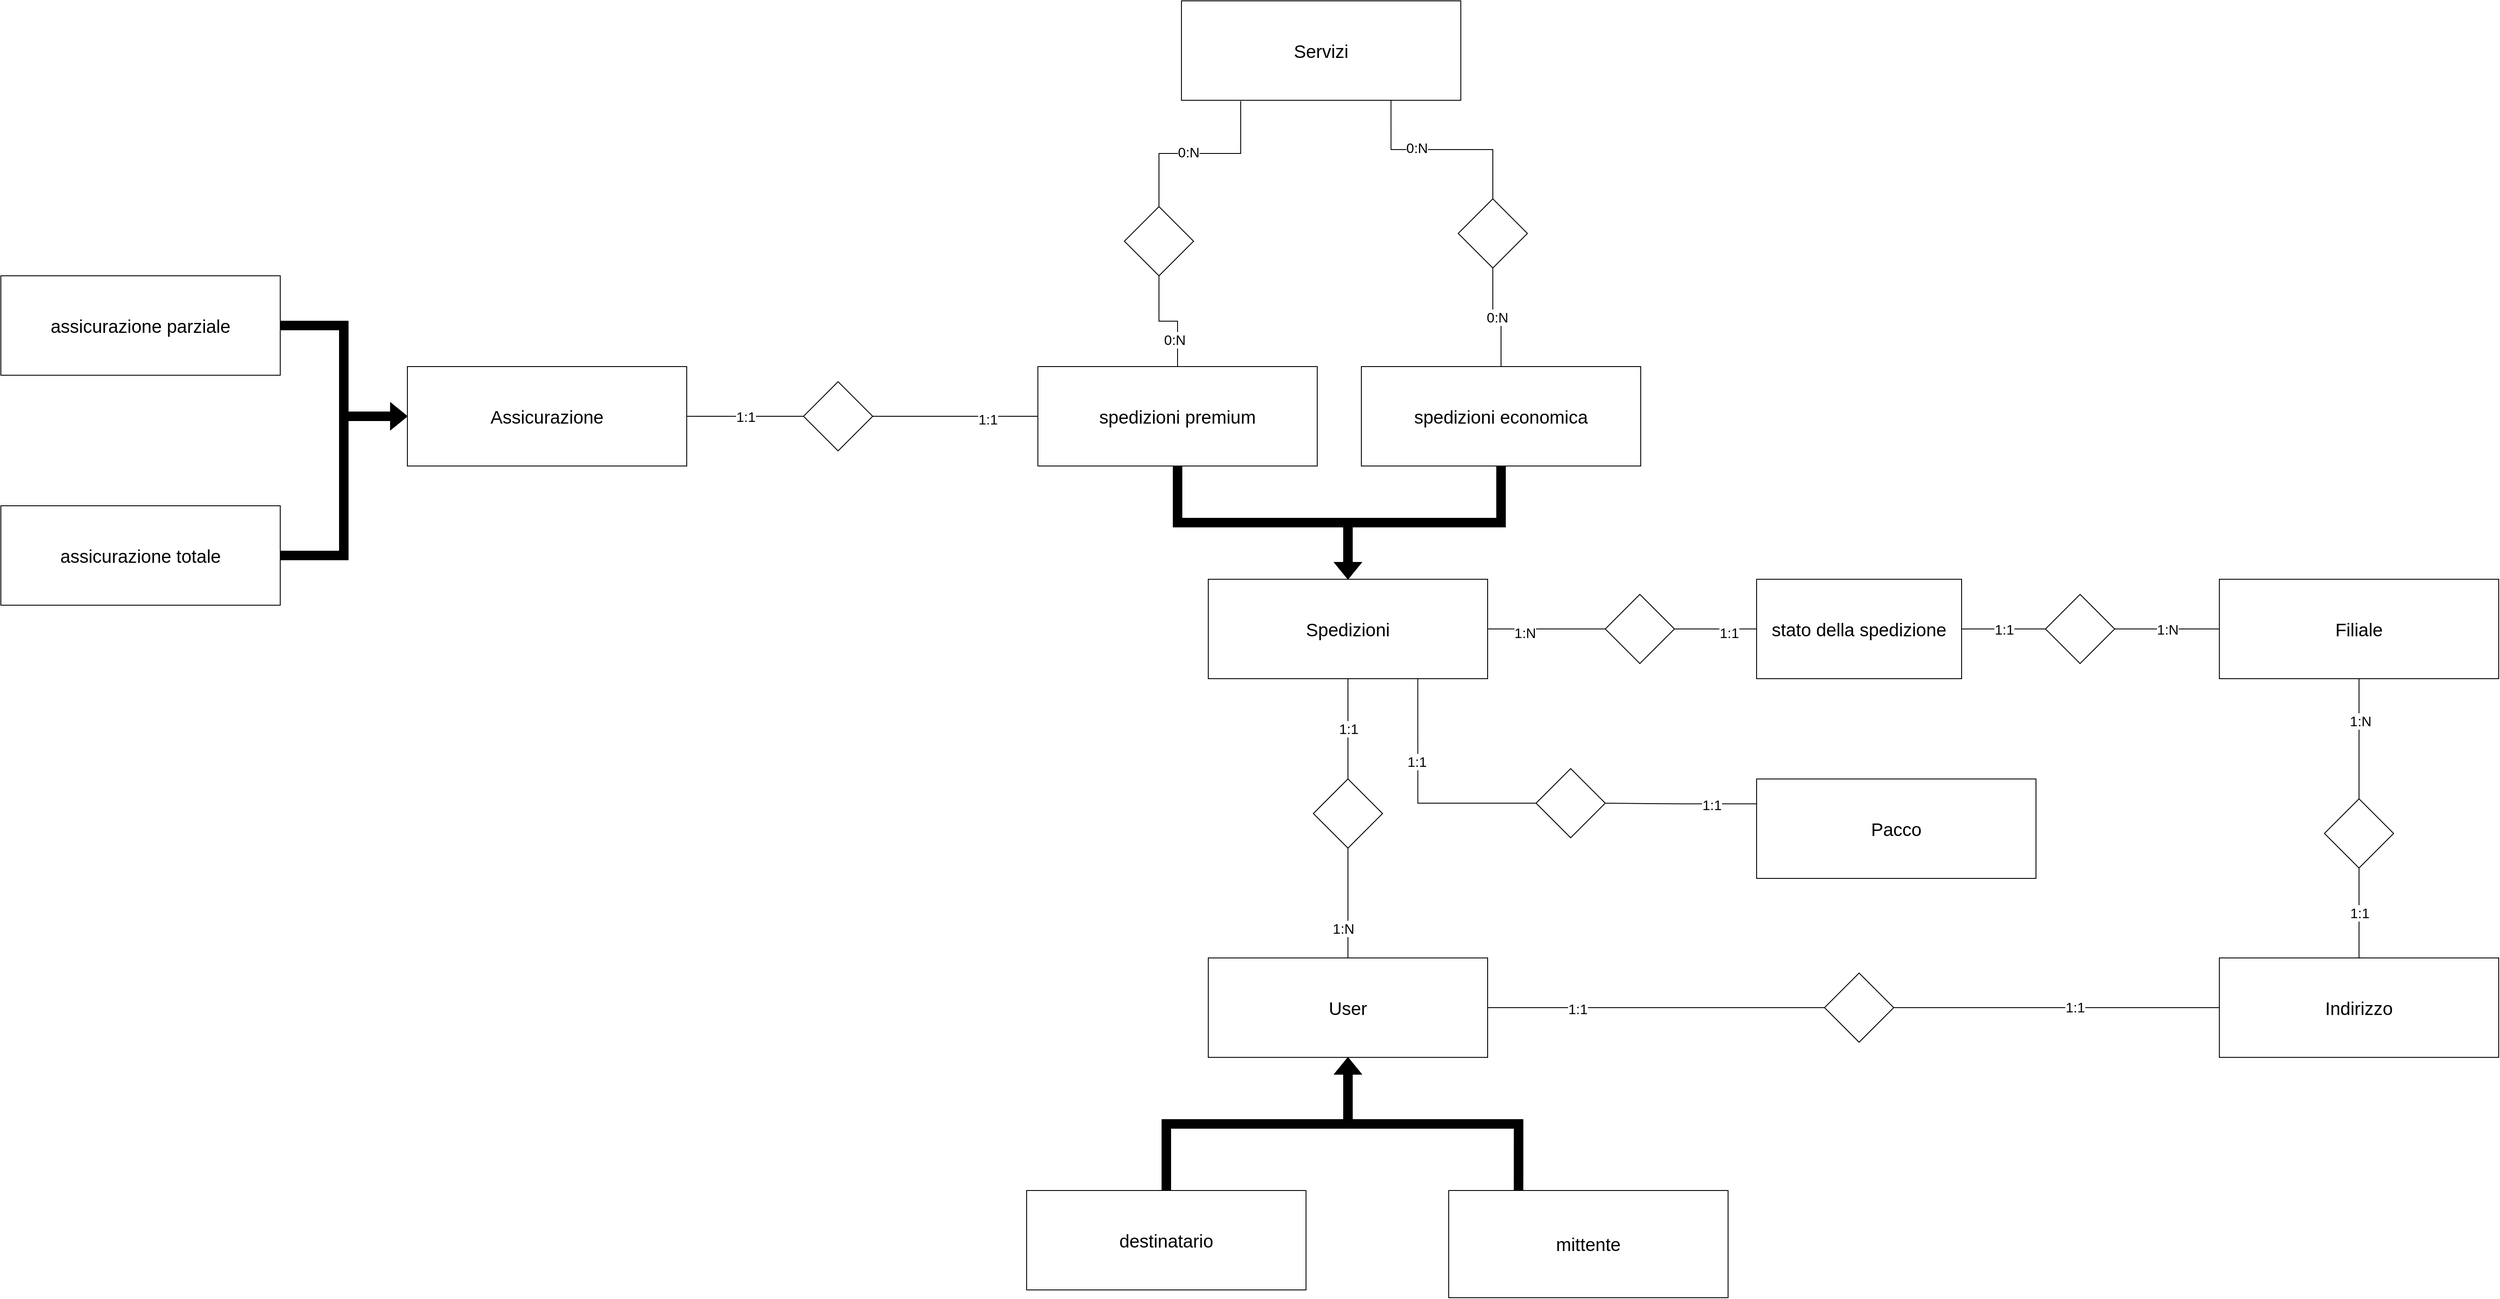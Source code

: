 <mxfile version="21.3.4" type="github">
  <diagram id="qCwLOHGnyr0OUw6N842j" name="Page-1">
    <mxGraphModel dx="3536" dy="1344" grid="0" gridSize="10" guides="1" tooltips="1" connect="1" arrows="1" fold="1" page="0" pageScale="1" pageWidth="827" pageHeight="1169" math="0" shadow="0">
      <root>
        <mxCell id="0" />
        <mxCell id="1" parent="0" />
        <mxCell id="OSBupg09hYk3lAK9ZTMU-7" value="1:1" style="edgeStyle=orthogonalEdgeStyle;rounded=0;orthogonalLoop=1;jettySize=auto;html=1;exitX=0.5;exitY=1;exitDx=0;exitDy=0;entryX=0.5;entryY=0;entryDx=0;entryDy=0;fontSize=16;endArrow=none;endFill=0;" parent="1" source="TD3n4oKh4dUSbVoa6w9F-2" target="OSBupg09hYk3lAK9ZTMU-6" edge="1">
          <mxGeometry relative="1" as="geometry" />
        </mxCell>
        <mxCell id="OSBupg09hYk3lAK9ZTMU-23" style="edgeStyle=orthogonalEdgeStyle;rounded=0;orthogonalLoop=1;jettySize=auto;html=1;exitX=1;exitY=0.5;exitDx=0;exitDy=0;fontSize=16;endArrow=none;endFill=0;" parent="1" source="TD3n4oKh4dUSbVoa6w9F-2" target="OSBupg09hYk3lAK9ZTMU-22" edge="1">
          <mxGeometry relative="1" as="geometry" />
        </mxCell>
        <mxCell id="OSBupg09hYk3lAK9ZTMU-25" value="&lt;font style=&quot;font-size: 16px;&quot;&gt;1:N&lt;/font&gt;" style="edgeLabel;html=1;align=center;verticalAlign=middle;resizable=0;points=[];" parent="OSBupg09hYk3lAK9ZTMU-23" vertex="1" connectable="0">
          <mxGeometry x="-0.366" y="-4" relative="1" as="geometry">
            <mxPoint as="offset" />
          </mxGeometry>
        </mxCell>
        <mxCell id="OSBupg09hYk3lAK9ZTMU-29" style="edgeStyle=orthogonalEdgeStyle;rounded=0;orthogonalLoop=1;jettySize=auto;html=1;exitX=0.75;exitY=1;exitDx=0;exitDy=0;entryX=0;entryY=0.5;entryDx=0;entryDy=0;fontSize=16;endArrow=none;endFill=0;" parent="1" source="TD3n4oKh4dUSbVoa6w9F-2" target="OSBupg09hYk3lAK9ZTMU-28" edge="1">
          <mxGeometry relative="1" as="geometry" />
        </mxCell>
        <mxCell id="OSBupg09hYk3lAK9ZTMU-38" value="&lt;font style=&quot;font-size: 16px;&quot;&gt;1:1&lt;/font&gt;" style="edgeLabel;html=1;align=center;verticalAlign=middle;resizable=0;points=[];" parent="OSBupg09hYk3lAK9ZTMU-29" vertex="1" connectable="0">
          <mxGeometry x="-0.327" y="-2" relative="1" as="geometry">
            <mxPoint y="1" as="offset" />
          </mxGeometry>
        </mxCell>
        <mxCell id="TD3n4oKh4dUSbVoa6w9F-2" value="&lt;font style=&quot;font-size: 21px;&quot;&gt;Spedizioni&lt;/font&gt;" style="rounded=0;whiteSpace=wrap;html=1;fontSize=21;" parent="1" vertex="1">
          <mxGeometry x="-105" y="520" width="323" height="115" as="geometry" />
        </mxCell>
        <mxCell id="OSBupg09hYk3lAK9ZTMU-13" style="edgeStyle=orthogonalEdgeStyle;rounded=0;orthogonalLoop=1;jettySize=auto;html=1;exitX=0.5;exitY=1;exitDx=0;exitDy=0;entryX=0.5;entryY=0;entryDx=0;entryDy=0;shape=flexArrow;fillColor=#000000;" parent="1" source="OSBupg09hYk3lAK9ZTMU-1" target="TD3n4oKh4dUSbVoa6w9F-2" edge="1">
          <mxGeometry relative="1" as="geometry" />
        </mxCell>
        <mxCell id="OSBupg09hYk3lAK9ZTMU-17" style="edgeStyle=orthogonalEdgeStyle;rounded=0;orthogonalLoop=1;jettySize=auto;html=1;exitX=0;exitY=0.5;exitDx=0;exitDy=0;entryX=1;entryY=0.5;entryDx=0;entryDy=0;endArrow=none;endFill=0;" parent="1" source="OSBupg09hYk3lAK9ZTMU-1" target="OSBupg09hYk3lAK9ZTMU-16" edge="1">
          <mxGeometry relative="1" as="geometry" />
        </mxCell>
        <mxCell id="OSBupg09hYk3lAK9ZTMU-19" value="1:1" style="edgeLabel;html=1;align=center;verticalAlign=middle;resizable=0;points=[];fontSize=16;" parent="OSBupg09hYk3lAK9ZTMU-17" vertex="1" connectable="0">
          <mxGeometry x="-0.395" y="3" relative="1" as="geometry">
            <mxPoint as="offset" />
          </mxGeometry>
        </mxCell>
        <mxCell id="OSBupg09hYk3lAK9ZTMU-73" style="edgeStyle=orthogonalEdgeStyle;rounded=0;orthogonalLoop=1;jettySize=auto;html=1;exitX=0.5;exitY=0;exitDx=0;exitDy=0;entryX=0.5;entryY=1;entryDx=0;entryDy=0;endArrow=none;endFill=0;" parent="1" source="OSBupg09hYk3lAK9ZTMU-1" target="OSBupg09hYk3lAK9ZTMU-68" edge="1">
          <mxGeometry relative="1" as="geometry" />
        </mxCell>
        <mxCell id="OSBupg09hYk3lAK9ZTMU-74" value="0:N" style="edgeLabel;html=1;align=center;verticalAlign=middle;resizable=0;points=[];fontSize=16;" parent="OSBupg09hYk3lAK9ZTMU-73" vertex="1" connectable="0">
          <mxGeometry x="-0.502" y="4" relative="1" as="geometry">
            <mxPoint as="offset" />
          </mxGeometry>
        </mxCell>
        <mxCell id="OSBupg09hYk3lAK9ZTMU-1" value="&lt;font style=&quot;font-size: 21px;&quot;&gt;spedizioni premium&lt;/font&gt;" style="rounded=0;whiteSpace=wrap;html=1;fontSize=21;" parent="1" vertex="1">
          <mxGeometry x="-302" y="274" width="323" height="115" as="geometry" />
        </mxCell>
        <mxCell id="OSBupg09hYk3lAK9ZTMU-70" value="&lt;font style=&quot;font-size: 16px;&quot;&gt;0:N&lt;/font&gt;" style="edgeStyle=orthogonalEdgeStyle;rounded=0;orthogonalLoop=1;jettySize=auto;html=1;exitX=0.5;exitY=0;exitDx=0;exitDy=0;entryX=0.5;entryY=1;entryDx=0;entryDy=0;endArrow=none;endFill=0;" parent="1" source="OSBupg09hYk3lAK9ZTMU-2" target="OSBupg09hYk3lAK9ZTMU-69" edge="1">
          <mxGeometry relative="1" as="geometry" />
        </mxCell>
        <mxCell id="OSBupg09hYk3lAK9ZTMU-2" value="&lt;font style=&quot;font-size: 21px;&quot;&gt;spedizioni economica&lt;/font&gt;" style="rounded=0;whiteSpace=wrap;html=1;fontSize=21;" parent="1" vertex="1">
          <mxGeometry x="72" y="274" width="323" height="115" as="geometry" />
        </mxCell>
        <mxCell id="OSBupg09hYk3lAK9ZTMU-8" style="edgeStyle=orthogonalEdgeStyle;rounded=0;orthogonalLoop=1;jettySize=auto;html=1;exitX=0.5;exitY=0;exitDx=0;exitDy=0;entryX=0.5;entryY=1;entryDx=0;entryDy=0;fontSize=16;endArrow=none;endFill=0;" parent="1" source="OSBupg09hYk3lAK9ZTMU-3" target="OSBupg09hYk3lAK9ZTMU-6" edge="1">
          <mxGeometry relative="1" as="geometry" />
        </mxCell>
        <mxCell id="OSBupg09hYk3lAK9ZTMU-9" value="&lt;font style=&quot;font-size: 16px;&quot;&gt;1:N&lt;/font&gt;" style="edgeLabel;html=1;align=center;verticalAlign=middle;resizable=0;points=[];" parent="OSBupg09hYk3lAK9ZTMU-8" vertex="1" connectable="0">
          <mxGeometry x="-0.458" y="6" relative="1" as="geometry">
            <mxPoint as="offset" />
          </mxGeometry>
        </mxCell>
        <mxCell id="OSBupg09hYk3lAK9ZTMU-61" style="edgeStyle=orthogonalEdgeStyle;rounded=0;orthogonalLoop=1;jettySize=auto;html=1;exitX=1;exitY=0.5;exitDx=0;exitDy=0;entryX=0;entryY=0.5;entryDx=0;entryDy=0;fontSize=16;endArrow=none;endFill=0;" parent="1" source="OSBupg09hYk3lAK9ZTMU-3" target="OSBupg09hYk3lAK9ZTMU-62" edge="1">
          <mxGeometry relative="1" as="geometry">
            <mxPoint x="604.538" y="1067.385" as="targetPoint" />
          </mxGeometry>
        </mxCell>
        <mxCell id="3wObFv7TXstixgiTJkf9-2" value="&lt;font style=&quot;font-size: 16px;&quot;&gt;1:1&lt;/font&gt;" style="edgeLabel;html=1;align=center;verticalAlign=middle;resizable=0;points=[];" vertex="1" connectable="0" parent="OSBupg09hYk3lAK9ZTMU-61">
          <mxGeometry x="-0.465" y="-1" relative="1" as="geometry">
            <mxPoint as="offset" />
          </mxGeometry>
        </mxCell>
        <mxCell id="OSBupg09hYk3lAK9ZTMU-3" value="&lt;font style=&quot;font-size: 21px;&quot;&gt;User&lt;/font&gt;" style="rounded=0;whiteSpace=wrap;html=1;fontSize=21;" parent="1" vertex="1">
          <mxGeometry x="-105" y="958" width="323" height="115" as="geometry" />
        </mxCell>
        <mxCell id="OSBupg09hYk3lAK9ZTMU-6" value="" style="rhombus;whiteSpace=wrap;html=1;" parent="1" vertex="1">
          <mxGeometry x="16.5" y="751" width="80" height="80" as="geometry" />
        </mxCell>
        <mxCell id="Kmlh-StWv4GP_5JqJRKe-3" value="1:1" style="edgeStyle=orthogonalEdgeStyle;rounded=0;orthogonalLoop=1;jettySize=auto;html=1;exitX=1;exitY=0.5;exitDx=0;exitDy=0;entryX=0;entryY=0.5;entryDx=0;entryDy=0;fontSize=16;endArrow=none;endFill=0;" parent="1" source="OSBupg09hYk3lAK9ZTMU-14" target="OSBupg09hYk3lAK9ZTMU-16" edge="1">
          <mxGeometry relative="1" as="geometry" />
        </mxCell>
        <mxCell id="OSBupg09hYk3lAK9ZTMU-14" value="&lt;font style=&quot;font-size: 21px;&quot;&gt;Assicurazione&lt;/font&gt;" style="rounded=0;whiteSpace=wrap;html=1;fontSize=21;" parent="1" vertex="1">
          <mxGeometry x="-1031" y="274" width="323" height="115" as="geometry" />
        </mxCell>
        <mxCell id="OSBupg09hYk3lAK9ZTMU-16" value="" style="rhombus;whiteSpace=wrap;html=1;" parent="1" vertex="1">
          <mxGeometry x="-573" y="291.5" width="80" height="80" as="geometry" />
        </mxCell>
        <mxCell id="OSBupg09hYk3lAK9ZTMU-24" style="edgeStyle=orthogonalEdgeStyle;rounded=0;orthogonalLoop=1;jettySize=auto;html=1;exitX=0;exitY=0.5;exitDx=0;exitDy=0;entryX=1;entryY=0.5;entryDx=0;entryDy=0;endArrow=none;endFill=0;" parent="1" source="OSBupg09hYk3lAK9ZTMU-21" target="OSBupg09hYk3lAK9ZTMU-45" edge="1">
          <mxGeometry relative="1" as="geometry">
            <mxPoint x="965" y="578" as="targetPoint" />
          </mxGeometry>
        </mxCell>
        <mxCell id="OSBupg09hYk3lAK9ZTMU-26" value="1:N" style="edgeLabel;html=1;align=center;verticalAlign=middle;resizable=0;points=[];fontSize=16;" parent="OSBupg09hYk3lAK9ZTMU-24" vertex="1" connectable="0">
          <mxGeometry x="-0.294" y="1" relative="1" as="geometry">
            <mxPoint x="-18" y="-1" as="offset" />
          </mxGeometry>
        </mxCell>
        <mxCell id="OSBupg09hYk3lAK9ZTMU-21" value="Filiale" style="rounded=0;whiteSpace=wrap;html=1;fontSize=21;" parent="1" vertex="1">
          <mxGeometry x="1064" y="520" width="323" height="115" as="geometry" />
        </mxCell>
        <mxCell id="OSBupg09hYk3lAK9ZTMU-22" value="" style="rhombus;whiteSpace=wrap;html=1;" parent="1" vertex="1">
          <mxGeometry x="354" y="537.5" width="80" height="80" as="geometry" />
        </mxCell>
        <mxCell id="OSBupg09hYk3lAK9ZTMU-30" style="edgeStyle=orthogonalEdgeStyle;rounded=0;orthogonalLoop=1;jettySize=auto;html=1;exitX=0;exitY=0.25;exitDx=0;exitDy=0;fontSize=16;endArrow=none;endFill=0;" parent="1" source="OSBupg09hYk3lAK9ZTMU-27" target="OSBupg09hYk3lAK9ZTMU-28" edge="1">
          <mxGeometry relative="1" as="geometry" />
        </mxCell>
        <mxCell id="OSBupg09hYk3lAK9ZTMU-39" value="&lt;font style=&quot;font-size: 16px;&quot;&gt;1:1&lt;/font&gt;" style="edgeLabel;html=1;align=center;verticalAlign=middle;resizable=0;points=[];" parent="OSBupg09hYk3lAK9ZTMU-30" vertex="1" connectable="0">
          <mxGeometry x="-0.409" y="1" relative="1" as="geometry">
            <mxPoint as="offset" />
          </mxGeometry>
        </mxCell>
        <mxCell id="OSBupg09hYk3lAK9ZTMU-27" value="&lt;font style=&quot;font-size: 21px;&quot;&gt;Pacco&lt;/font&gt;" style="rounded=0;whiteSpace=wrap;html=1;fontSize=21;" parent="1" vertex="1">
          <mxGeometry x="529" y="751" width="323" height="115" as="geometry" />
        </mxCell>
        <mxCell id="OSBupg09hYk3lAK9ZTMU-28" value="" style="rhombus;whiteSpace=wrap;html=1;" parent="1" vertex="1">
          <mxGeometry x="274" y="739" width="80" height="80" as="geometry" />
        </mxCell>
        <mxCell id="OSBupg09hYk3lAK9ZTMU-43" style="edgeStyle=orthogonalEdgeStyle;rounded=0;orthogonalLoop=1;jettySize=auto;html=1;exitX=0.5;exitY=0;exitDx=0;exitDy=0;entryX=0.5;entryY=1;entryDx=0;entryDy=0;shape=flexArrow;fillColor=#000000;" parent="1" source="OSBupg09hYk3lAK9ZTMU-41" target="OSBupg09hYk3lAK9ZTMU-3" edge="1">
          <mxGeometry relative="1" as="geometry" />
        </mxCell>
        <mxCell id="OSBupg09hYk3lAK9ZTMU-41" value="&lt;font style=&quot;font-size: 21px;&quot;&gt;destinatario&lt;/font&gt;" style="rounded=0;whiteSpace=wrap;html=1;fontSize=21;" parent="1" vertex="1">
          <mxGeometry x="-315" y="1227" width="323" height="115" as="geometry" />
        </mxCell>
        <mxCell id="OSBupg09hYk3lAK9ZTMU-44" style="edgeStyle=orthogonalEdgeStyle;rounded=0;orthogonalLoop=1;jettySize=auto;html=1;exitX=0.25;exitY=0;exitDx=0;exitDy=0;entryX=0.5;entryY=1;entryDx=0;entryDy=0;shape=flexArrow;fillColor=#000000;" parent="1" source="OSBupg09hYk3lAK9ZTMU-42" target="OSBupg09hYk3lAK9ZTMU-3" edge="1">
          <mxGeometry relative="1" as="geometry" />
        </mxCell>
        <mxCell id="OSBupg09hYk3lAK9ZTMU-42" value="&lt;font style=&quot;font-size: 21px;&quot;&gt;mittente&lt;/font&gt;" style="rounded=0;whiteSpace=wrap;html=1;fontSize=21;" parent="1" vertex="1">
          <mxGeometry x="173" y="1227" width="323" height="124" as="geometry" />
        </mxCell>
        <mxCell id="OSBupg09hYk3lAK9ZTMU-45" value="" style="rhombus;whiteSpace=wrap;html=1;" parent="1" vertex="1">
          <mxGeometry x="863" y="537.5" width="80" height="80" as="geometry" />
        </mxCell>
        <mxCell id="OSBupg09hYk3lAK9ZTMU-47" value="1:1" style="edgeStyle=orthogonalEdgeStyle;rounded=0;orthogonalLoop=1;jettySize=auto;html=1;entryX=0;entryY=0.5;entryDx=0;entryDy=0;fontSize=16;endArrow=none;endFill=0;" parent="1" source="OSBupg09hYk3lAK9ZTMU-46" target="OSBupg09hYk3lAK9ZTMU-45" edge="1">
          <mxGeometry x="0.013" relative="1" as="geometry">
            <mxPoint as="offset" />
          </mxGeometry>
        </mxCell>
        <mxCell id="OSBupg09hYk3lAK9ZTMU-48" style="edgeStyle=orthogonalEdgeStyle;rounded=0;orthogonalLoop=1;jettySize=auto;html=1;entryX=1;entryY=0.5;entryDx=0;entryDy=0;fontSize=16;endArrow=none;endFill=0;" parent="1" source="OSBupg09hYk3lAK9ZTMU-46" target="OSBupg09hYk3lAK9ZTMU-22" edge="1">
          <mxGeometry relative="1" as="geometry" />
        </mxCell>
        <mxCell id="OSBupg09hYk3lAK9ZTMU-49" value="1:1" style="edgeLabel;html=1;align=center;verticalAlign=middle;resizable=0;points=[];fontSize=16;" parent="OSBupg09hYk3lAK9ZTMU-48" vertex="1" connectable="0">
          <mxGeometry x="-0.311" y="4" relative="1" as="geometry">
            <mxPoint as="offset" />
          </mxGeometry>
        </mxCell>
        <mxCell id="OSBupg09hYk3lAK9ZTMU-46" value="&lt;font style=&quot;font-size: 21px;&quot;&gt;stato della spedizione&lt;/font&gt;" style="rounded=0;whiteSpace=wrap;html=1;fontSize=21;" parent="1" vertex="1">
          <mxGeometry x="529" y="520" width="237" height="115" as="geometry" />
        </mxCell>
        <mxCell id="OSBupg09hYk3lAK9ZTMU-63" style="edgeStyle=orthogonalEdgeStyle;rounded=0;orthogonalLoop=1;jettySize=auto;html=1;exitX=0;exitY=0.5;exitDx=0;exitDy=0;entryX=1;entryY=0.5;entryDx=0;entryDy=0;fontSize=16;endArrow=none;endFill=0;" parent="1" source="OSBupg09hYk3lAK9ZTMU-50" target="OSBupg09hYk3lAK9ZTMU-62" edge="1">
          <mxGeometry relative="1" as="geometry" />
        </mxCell>
        <mxCell id="3wObFv7TXstixgiTJkf9-1" value="&lt;font style=&quot;font-size: 16px;&quot;&gt;1:1&lt;/font&gt;" style="edgeLabel;html=1;align=center;verticalAlign=middle;resizable=0;points=[];" vertex="1" connectable="0" parent="OSBupg09hYk3lAK9ZTMU-63">
          <mxGeometry x="-0.109" y="-1" relative="1" as="geometry">
            <mxPoint as="offset" />
          </mxGeometry>
        </mxCell>
        <mxCell id="OSBupg09hYk3lAK9ZTMU-50" value="&lt;font style=&quot;font-size: 21px;&quot;&gt;Indirizzo&lt;/font&gt;" style="rounded=0;whiteSpace=wrap;html=1;fontSize=21;" parent="1" vertex="1">
          <mxGeometry x="1064" y="958" width="323" height="115" as="geometry" />
        </mxCell>
        <mxCell id="OSBupg09hYk3lAK9ZTMU-56" style="edgeStyle=orthogonalEdgeStyle;rounded=0;orthogonalLoop=1;jettySize=auto;html=1;exitX=0.5;exitY=1;exitDx=0;exitDy=0;entryX=0.5;entryY=0;entryDx=0;entryDy=0;fontSize=16;endArrow=none;endFill=0;" parent="1" source="OSBupg09hYk3lAK9ZTMU-21" target="OSBupg09hYk3lAK9ZTMU-58" edge="1">
          <mxGeometry relative="1" as="geometry">
            <mxPoint x="1321" y="839.5" as="sourcePoint" />
            <mxPoint x="1239" y="839.5" as="targetPoint" />
          </mxGeometry>
        </mxCell>
        <mxCell id="OSBupg09hYk3lAK9ZTMU-57" value="1:N" style="edgeLabel;html=1;align=center;verticalAlign=middle;resizable=0;points=[];fontSize=16;" parent="OSBupg09hYk3lAK9ZTMU-56" vertex="1" connectable="0">
          <mxGeometry x="-0.294" y="1" relative="1" as="geometry">
            <mxPoint as="offset" />
          </mxGeometry>
        </mxCell>
        <mxCell id="OSBupg09hYk3lAK9ZTMU-58" value="" style="rhombus;whiteSpace=wrap;html=1;" parent="1" vertex="1">
          <mxGeometry x="1185.5" y="774" width="80" height="80" as="geometry" />
        </mxCell>
        <mxCell id="OSBupg09hYk3lAK9ZTMU-59" value="1:1" style="edgeStyle=orthogonalEdgeStyle;rounded=0;orthogonalLoop=1;jettySize=auto;html=1;entryX=0.5;entryY=1;entryDx=0;entryDy=0;exitX=0.5;exitY=0;exitDx=0;exitDy=0;fontSize=16;endArrow=none;endFill=0;" parent="1" source="OSBupg09hYk3lAK9ZTMU-50" target="OSBupg09hYk3lAK9ZTMU-58" edge="1">
          <mxGeometry relative="1" as="geometry">
            <mxPoint x="1040" y="839.5" as="sourcePoint" />
          </mxGeometry>
        </mxCell>
        <mxCell id="OSBupg09hYk3lAK9ZTMU-62" value="" style="rhombus;whiteSpace=wrap;html=1;" parent="1" vertex="1">
          <mxGeometry x="607.5" y="975.5" width="80" height="80" as="geometry" />
        </mxCell>
        <mxCell id="OSBupg09hYk3lAK9ZTMU-67" value="&lt;font style=&quot;font-size: 21px;&quot;&gt;Servizi&lt;/font&gt;" style="rounded=0;whiteSpace=wrap;html=1;fontSize=21;" parent="1" vertex="1">
          <mxGeometry x="-136" y="-149" width="323" height="115" as="geometry" />
        </mxCell>
        <mxCell id="OSBupg09hYk3lAK9ZTMU-72" style="edgeStyle=orthogonalEdgeStyle;rounded=0;orthogonalLoop=1;jettySize=auto;html=1;exitX=0.5;exitY=0;exitDx=0;exitDy=0;entryX=0.212;entryY=1.008;entryDx=0;entryDy=0;entryPerimeter=0;endArrow=none;endFill=0;" parent="1" source="OSBupg09hYk3lAK9ZTMU-68" target="OSBupg09hYk3lAK9ZTMU-67" edge="1">
          <mxGeometry relative="1" as="geometry" />
        </mxCell>
        <mxCell id="OSBupg09hYk3lAK9ZTMU-76" value="0:N" style="edgeLabel;html=1;align=center;verticalAlign=middle;resizable=0;points=[];fontSize=16;" parent="OSBupg09hYk3lAK9ZTMU-72" vertex="1" connectable="0">
          <mxGeometry x="-0.13" y="3" relative="1" as="geometry">
            <mxPoint x="1" y="1" as="offset" />
          </mxGeometry>
        </mxCell>
        <mxCell id="OSBupg09hYk3lAK9ZTMU-68" value="" style="rhombus;whiteSpace=wrap;html=1;" parent="1" vertex="1">
          <mxGeometry x="-202" y="89" width="80" height="80" as="geometry" />
        </mxCell>
        <mxCell id="OSBupg09hYk3lAK9ZTMU-71" style="rounded=0;orthogonalLoop=1;jettySize=auto;html=1;entryX=0.75;entryY=1;entryDx=0;entryDy=0;edgeStyle=orthogonalEdgeStyle;endArrow=baseDash;endFill=0;" parent="1" source="OSBupg09hYk3lAK9ZTMU-69" target="OSBupg09hYk3lAK9ZTMU-67" edge="1">
          <mxGeometry relative="1" as="geometry" />
        </mxCell>
        <mxCell id="OSBupg09hYk3lAK9ZTMU-75" value="0:N" style="edgeLabel;html=1;align=center;verticalAlign=middle;resizable=0;points=[];fontSize=16;" parent="OSBupg09hYk3lAK9ZTMU-71" vertex="1" connectable="0">
          <mxGeometry x="0.254" y="-2" relative="1" as="geometry">
            <mxPoint as="offset" />
          </mxGeometry>
        </mxCell>
        <mxCell id="OSBupg09hYk3lAK9ZTMU-69" value="" style="rhombus;whiteSpace=wrap;html=1;" parent="1" vertex="1">
          <mxGeometry x="184" y="80" width="80" height="80" as="geometry" />
        </mxCell>
        <mxCell id="Kmlh-StWv4GP_5JqJRKe-6" style="edgeStyle=orthogonalEdgeStyle;rounded=0;orthogonalLoop=1;jettySize=auto;html=1;entryX=0;entryY=0.5;entryDx=0;entryDy=0;shape=flexArrow;endArrow=block;fillColor=#000000;" parent="1" source="Kmlh-StWv4GP_5JqJRKe-4" target="OSBupg09hYk3lAK9ZTMU-14" edge="1">
          <mxGeometry relative="1" as="geometry" />
        </mxCell>
        <mxCell id="Kmlh-StWv4GP_5JqJRKe-4" value="&lt;font style=&quot;font-size: 21px;&quot;&gt;assicurazione parziale&lt;/font&gt;" style="rounded=0;whiteSpace=wrap;html=1;fontSize=21;" parent="1" vertex="1">
          <mxGeometry x="-1501" y="169" width="323" height="115" as="geometry" />
        </mxCell>
        <mxCell id="Kmlh-StWv4GP_5JqJRKe-7" style="edgeStyle=orthogonalEdgeStyle;rounded=0;orthogonalLoop=1;jettySize=auto;html=1;entryX=0;entryY=0.5;entryDx=0;entryDy=0;shape=flexArrow;endArrow=block;fillColor=#000000;" parent="1" source="Kmlh-StWv4GP_5JqJRKe-5" target="OSBupg09hYk3lAK9ZTMU-14" edge="1">
          <mxGeometry relative="1" as="geometry" />
        </mxCell>
        <mxCell id="Kmlh-StWv4GP_5JqJRKe-5" value="&lt;font style=&quot;font-size: 21px;&quot;&gt;assicurazione totale&lt;br style=&quot;font-size: 21px;&quot;&gt;&lt;/font&gt;" style="rounded=0;whiteSpace=wrap;html=1;fontSize=21;" parent="1" vertex="1">
          <mxGeometry x="-1501" y="435" width="323" height="115" as="geometry" />
        </mxCell>
        <mxCell id="3wObFv7TXstixgiTJkf9-4" style="edgeStyle=orthogonalEdgeStyle;rounded=0;orthogonalLoop=1;jettySize=auto;html=1;exitX=0.5;exitY=1;exitDx=0;exitDy=0;shape=flexArrow;fillColor=#000000;entryX=0.5;entryY=0;entryDx=0;entryDy=0;" edge="1" parent="1" source="OSBupg09hYk3lAK9ZTMU-2" target="TD3n4oKh4dUSbVoa6w9F-2">
          <mxGeometry relative="1" as="geometry">
            <mxPoint x="-130" y="399" as="sourcePoint" />
            <mxPoint x="60" y="526" as="targetPoint" />
          </mxGeometry>
        </mxCell>
      </root>
    </mxGraphModel>
  </diagram>
</mxfile>
